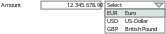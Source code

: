 <?xml version="1.0" encoding="UTF-8"?>
<dia:diagram xmlns:dia="http://www.lysator.liu.se/~alla/dia/">
  <dia:layer name="Hintergrund" visible="true" active="true">
    <dia:object type="Standard - Box" version="0" id="O0">
      <dia:attribute name="obj_pos">
        <dia:point val="3,0.6"/>
      </dia:attribute>
      <dia:attribute name="obj_bb">
        <dia:rectangle val="2.995,0.595;6.005,1.005"/>
      </dia:attribute>
      <dia:attribute name="elem_corner">
        <dia:point val="3,0.6"/>
      </dia:attribute>
      <dia:attribute name="elem_width">
        <dia:real val="3"/>
      </dia:attribute>
      <dia:attribute name="elem_height">
        <dia:real val="0.4"/>
      </dia:attribute>
      <dia:attribute name="border_width">
        <dia:real val="0.01"/>
      </dia:attribute>
      <dia:attribute name="border_color">
        <dia:color val="#7f7f7f"/>
      </dia:attribute>
      <dia:attribute name="show_background">
        <dia:boolean val="true"/>
      </dia:attribute>
    </dia:object>
    <dia:object type="Standard - Text" version="1" id="O1">
      <dia:attribute name="obj_pos">
        <dia:point val="4.3,0.9"/>
      </dia:attribute>
      <dia:attribute name="obj_bb">
        <dia:rectangle val="4.3,0.598;5.938,0.973"/>
      </dia:attribute>
      <dia:attribute name="text">
        <dia:composite type="text">
          <dia:attribute name="string">
            <dia:string>#12.345.678,90#</dia:string>
          </dia:attribute>
          <dia:attribute name="font">
            <dia:font family="Segoe UI Light" style="32" name="Courier"/>
          </dia:attribute>
          <dia:attribute name="height">
            <dia:real val="0.353"/>
          </dia:attribute>
          <dia:attribute name="pos">
            <dia:point val="4.3,0.9"/>
          </dia:attribute>
          <dia:attribute name="color">
            <dia:color val="#000000"/>
          </dia:attribute>
          <dia:attribute name="alignment">
            <dia:enum val="0"/>
          </dia:attribute>
        </dia:composite>
      </dia:attribute>
      <dia:attribute name="valign">
        <dia:enum val="3"/>
      </dia:attribute>
    </dia:object>
    <dia:object type="Standard - Text" version="1" id="O2">
      <dia:attribute name="obj_pos">
        <dia:point val="1,0.9"/>
      </dia:attribute>
      <dia:attribute name="obj_bb">
        <dia:rectangle val="1,0.588;1.962,0.991"/>
      </dia:attribute>
      <dia:attribute name="text">
        <dia:composite type="text">
          <dia:attribute name="string">
            <dia:string>#Amount#</dia:string>
          </dia:attribute>
          <dia:attribute name="font">
            <dia:font family="Segoe UI Light" style="32" name="Courier"/>
          </dia:attribute>
          <dia:attribute name="height">
            <dia:real val="0.353"/>
          </dia:attribute>
          <dia:attribute name="pos">
            <dia:point val="1,0.9"/>
          </dia:attribute>
          <dia:attribute name="color">
            <dia:color val="#000000"/>
          </dia:attribute>
          <dia:attribute name="alignment">
            <dia:enum val="0"/>
          </dia:attribute>
        </dia:composite>
      </dia:attribute>
      <dia:attribute name="valign">
        <dia:enum val="3"/>
      </dia:attribute>
    </dia:object>
    <dia:object type="Standard - Box" version="0" id="O3">
      <dia:attribute name="obj_pos">
        <dia:point val="6.2,0.6"/>
      </dia:attribute>
      <dia:attribute name="obj_bb">
        <dia:rectangle val="6.195,0.595;9.205,1.005"/>
      </dia:attribute>
      <dia:attribute name="elem_corner">
        <dia:point val="6.2,0.6"/>
      </dia:attribute>
      <dia:attribute name="elem_width">
        <dia:real val="3"/>
      </dia:attribute>
      <dia:attribute name="elem_height">
        <dia:real val="0.4"/>
      </dia:attribute>
      <dia:attribute name="border_width">
        <dia:real val="0.01"/>
      </dia:attribute>
      <dia:attribute name="border_color">
        <dia:color val="#7f7f7f"/>
      </dia:attribute>
      <dia:attribute name="show_background">
        <dia:boolean val="true"/>
      </dia:attribute>
    </dia:object>
    <dia:object type="Standard - Text" version="1" id="O4">
      <dia:attribute name="obj_pos">
        <dia:point val="6.3,0.9"/>
      </dia:attribute>
      <dia:attribute name="obj_bb">
        <dia:rectangle val="6.3,0.598;6.992,0.973"/>
      </dia:attribute>
      <dia:attribute name="text">
        <dia:composite type="text">
          <dia:attribute name="string">
            <dia:string>#Select#</dia:string>
          </dia:attribute>
          <dia:attribute name="font">
            <dia:font family="Segoe UI Light" style="32" name="Courier"/>
          </dia:attribute>
          <dia:attribute name="height">
            <dia:real val="0.353"/>
          </dia:attribute>
          <dia:attribute name="pos">
            <dia:point val="6.3,0.9"/>
          </dia:attribute>
          <dia:attribute name="color">
            <dia:color val="#000000"/>
          </dia:attribute>
          <dia:attribute name="alignment">
            <dia:enum val="0"/>
          </dia:attribute>
        </dia:composite>
      </dia:attribute>
      <dia:attribute name="valign">
        <dia:enum val="3"/>
      </dia:attribute>
    </dia:object>
    <dia:object type="Standard - Polygon" version="0" id="O5">
      <dia:attribute name="obj_pos">
        <dia:point val="8.7,0.7"/>
      </dia:attribute>
      <dia:attribute name="obj_bb">
        <dia:rectangle val="8.688,0.695;9.112,0.907"/>
      </dia:attribute>
      <dia:attribute name="poly_points">
        <dia:point val="8.7,0.7"/>
        <dia:point val="9.1,0.7"/>
        <dia:point val="8.9,0.9"/>
      </dia:attribute>
      <dia:attribute name="line_color">
        <dia:color val="#7f7f7f"/>
      </dia:attribute>
      <dia:attribute name="line_width">
        <dia:real val="0.01"/>
      </dia:attribute>
      <dia:attribute name="inner_color">
        <dia:color val="#d8e5e5"/>
      </dia:attribute>
      <dia:attribute name="show_background">
        <dia:boolean val="true"/>
      </dia:attribute>
    </dia:object>
    <dia:object type="Standard - Box" version="0" id="O6">
      <dia:attribute name="obj_pos">
        <dia:point val="6.2,1"/>
      </dia:attribute>
      <dia:attribute name="obj_bb">
        <dia:rectangle val="6.195,0.995;9.205,2.205"/>
      </dia:attribute>
      <dia:attribute name="elem_corner">
        <dia:point val="6.2,1"/>
      </dia:attribute>
      <dia:attribute name="elem_width">
        <dia:real val="3"/>
      </dia:attribute>
      <dia:attribute name="elem_height">
        <dia:real val="1.2"/>
      </dia:attribute>
      <dia:attribute name="border_width">
        <dia:real val="0.01"/>
      </dia:attribute>
      <dia:attribute name="border_color">
        <dia:color val="#7f7f7f"/>
      </dia:attribute>
      <dia:attribute name="show_background">
        <dia:boolean val="true"/>
      </dia:attribute>
    </dia:object>
    <dia:object type="Standard - Box" version="0" id="O7">
      <dia:attribute name="obj_pos">
        <dia:point val="6.2,1"/>
      </dia:attribute>
      <dia:attribute name="obj_bb">
        <dia:rectangle val="6.195,0.995;9.205,1.405"/>
      </dia:attribute>
      <dia:attribute name="elem_corner">
        <dia:point val="6.2,1"/>
      </dia:attribute>
      <dia:attribute name="elem_width">
        <dia:real val="3"/>
      </dia:attribute>
      <dia:attribute name="elem_height">
        <dia:real val="0.4"/>
      </dia:attribute>
      <dia:attribute name="border_width">
        <dia:real val="0.01"/>
      </dia:attribute>
      <dia:attribute name="border_color">
        <dia:color val="#7f7f7f"/>
      </dia:attribute>
      <dia:attribute name="inner_color">
        <dia:color val="#d8e5e5"/>
      </dia:attribute>
      <dia:attribute name="show_background">
        <dia:boolean val="true"/>
      </dia:attribute>
    </dia:object>
    <dia:object type="Standard - Text" version="1" id="O8">
      <dia:attribute name="obj_pos">
        <dia:point val="6.3,1.3"/>
      </dia:attribute>
      <dia:attribute name="obj_bb">
        <dia:rectangle val="6.3,0.998;6.782,1.373"/>
      </dia:attribute>
      <dia:attribute name="text">
        <dia:composite type="text">
          <dia:attribute name="string">
            <dia:string>#EUR#</dia:string>
          </dia:attribute>
          <dia:attribute name="font">
            <dia:font family="Segoe UI Light" style="32" name="Courier"/>
          </dia:attribute>
          <dia:attribute name="height">
            <dia:real val="0.353"/>
          </dia:attribute>
          <dia:attribute name="pos">
            <dia:point val="6.3,1.3"/>
          </dia:attribute>
          <dia:attribute name="color">
            <dia:color val="#000000"/>
          </dia:attribute>
          <dia:attribute name="alignment">
            <dia:enum val="0"/>
          </dia:attribute>
        </dia:composite>
      </dia:attribute>
      <dia:attribute name="valign">
        <dia:enum val="3"/>
      </dia:attribute>
    </dia:object>
    <dia:object type="Standard - Text" version="1" id="O9">
      <dia:attribute name="obj_pos">
        <dia:point val="6.3,1.7"/>
      </dia:attribute>
      <dia:attribute name="obj_bb">
        <dia:rectangle val="6.3,1.397;6.812,1.772"/>
      </dia:attribute>
      <dia:attribute name="text">
        <dia:composite type="text">
          <dia:attribute name="string">
            <dia:string>#USD#</dia:string>
          </dia:attribute>
          <dia:attribute name="font">
            <dia:font family="Segoe UI Light" style="32" name="Courier"/>
          </dia:attribute>
          <dia:attribute name="height">
            <dia:real val="0.353"/>
          </dia:attribute>
          <dia:attribute name="pos">
            <dia:point val="6.3,1.7"/>
          </dia:attribute>
          <dia:attribute name="color">
            <dia:color val="#000000"/>
          </dia:attribute>
          <dia:attribute name="alignment">
            <dia:enum val="0"/>
          </dia:attribute>
        </dia:composite>
      </dia:attribute>
      <dia:attribute name="valign">
        <dia:enum val="3"/>
      </dia:attribute>
    </dia:object>
    <dia:object type="Standard - Text" version="1" id="O10">
      <dia:attribute name="obj_pos">
        <dia:point val="6.3,2.1"/>
      </dia:attribute>
      <dia:attribute name="obj_bb">
        <dia:rectangle val="6.3,1.798;6.793,2.172"/>
      </dia:attribute>
      <dia:attribute name="text">
        <dia:composite type="text">
          <dia:attribute name="string">
            <dia:string>#GBP#</dia:string>
          </dia:attribute>
          <dia:attribute name="font">
            <dia:font family="Segoe UI Light" style="32" name="Courier"/>
          </dia:attribute>
          <dia:attribute name="height">
            <dia:real val="0.353"/>
          </dia:attribute>
          <dia:attribute name="pos">
            <dia:point val="6.3,2.1"/>
          </dia:attribute>
          <dia:attribute name="color">
            <dia:color val="#000000"/>
          </dia:attribute>
          <dia:attribute name="alignment">
            <dia:enum val="0"/>
          </dia:attribute>
        </dia:composite>
      </dia:attribute>
      <dia:attribute name="valign">
        <dia:enum val="3"/>
      </dia:attribute>
    </dia:object>
    <dia:object type="Standard - Text" version="1" id="O11">
      <dia:attribute name="obj_pos">
        <dia:point val="7.2,1.3"/>
      </dia:attribute>
      <dia:attribute name="obj_bb">
        <dia:rectangle val="7.2,0.988;7.752,1.391"/>
      </dia:attribute>
      <dia:attribute name="text">
        <dia:composite type="text">
          <dia:attribute name="string">
            <dia:string>#Euro#</dia:string>
          </dia:attribute>
          <dia:attribute name="font">
            <dia:font family="Segoe UI Light" style="32" name="Courier"/>
          </dia:attribute>
          <dia:attribute name="height">
            <dia:real val="0.353"/>
          </dia:attribute>
          <dia:attribute name="pos">
            <dia:point val="7.2,1.3"/>
          </dia:attribute>
          <dia:attribute name="color">
            <dia:color val="#000000"/>
          </dia:attribute>
          <dia:attribute name="alignment">
            <dia:enum val="0"/>
          </dia:attribute>
        </dia:composite>
      </dia:attribute>
      <dia:attribute name="valign">
        <dia:enum val="3"/>
      </dia:attribute>
    </dia:object>
    <dia:object type="Standard - Text" version="1" id="O12">
      <dia:attribute name="obj_pos">
        <dia:point val="7.2,1.7"/>
      </dia:attribute>
      <dia:attribute name="obj_bb">
        <dia:rectangle val="7.2,1.388;8.339,1.791"/>
      </dia:attribute>
      <dia:attribute name="text">
        <dia:composite type="text">
          <dia:attribute name="string">
            <dia:string>#US-Dollar#</dia:string>
          </dia:attribute>
          <dia:attribute name="font">
            <dia:font family="Segoe UI Light" style="32" name="Courier"/>
          </dia:attribute>
          <dia:attribute name="height">
            <dia:real val="0.353"/>
          </dia:attribute>
          <dia:attribute name="pos">
            <dia:point val="7.2,1.7"/>
          </dia:attribute>
          <dia:attribute name="color">
            <dia:color val="#000000"/>
          </dia:attribute>
          <dia:attribute name="alignment">
            <dia:enum val="0"/>
          </dia:attribute>
        </dia:composite>
      </dia:attribute>
      <dia:attribute name="valign">
        <dia:enum val="3"/>
      </dia:attribute>
    </dia:object>
    <dia:object type="Standard - Text" version="1" id="O13">
      <dia:attribute name="obj_pos">
        <dia:point val="7.2,2.1"/>
      </dia:attribute>
      <dia:attribute name="obj_bb">
        <dia:rectangle val="7.2,1.788;8.759,2.191"/>
      </dia:attribute>
      <dia:attribute name="text">
        <dia:composite type="text">
          <dia:attribute name="string">
            <dia:string>#British Pound#</dia:string>
          </dia:attribute>
          <dia:attribute name="font">
            <dia:font family="Segoe UI Light" style="32" name="Courier"/>
          </dia:attribute>
          <dia:attribute name="height">
            <dia:real val="0.353"/>
          </dia:attribute>
          <dia:attribute name="pos">
            <dia:point val="7.2,2.1"/>
          </dia:attribute>
          <dia:attribute name="color">
            <dia:color val="#000000"/>
          </dia:attribute>
          <dia:attribute name="alignment">
            <dia:enum val="0"/>
          </dia:attribute>
        </dia:composite>
      </dia:attribute>
      <dia:attribute name="valign">
        <dia:enum val="3"/>
      </dia:attribute>
    </dia:object>
  </dia:layer>
</dia:diagram>
